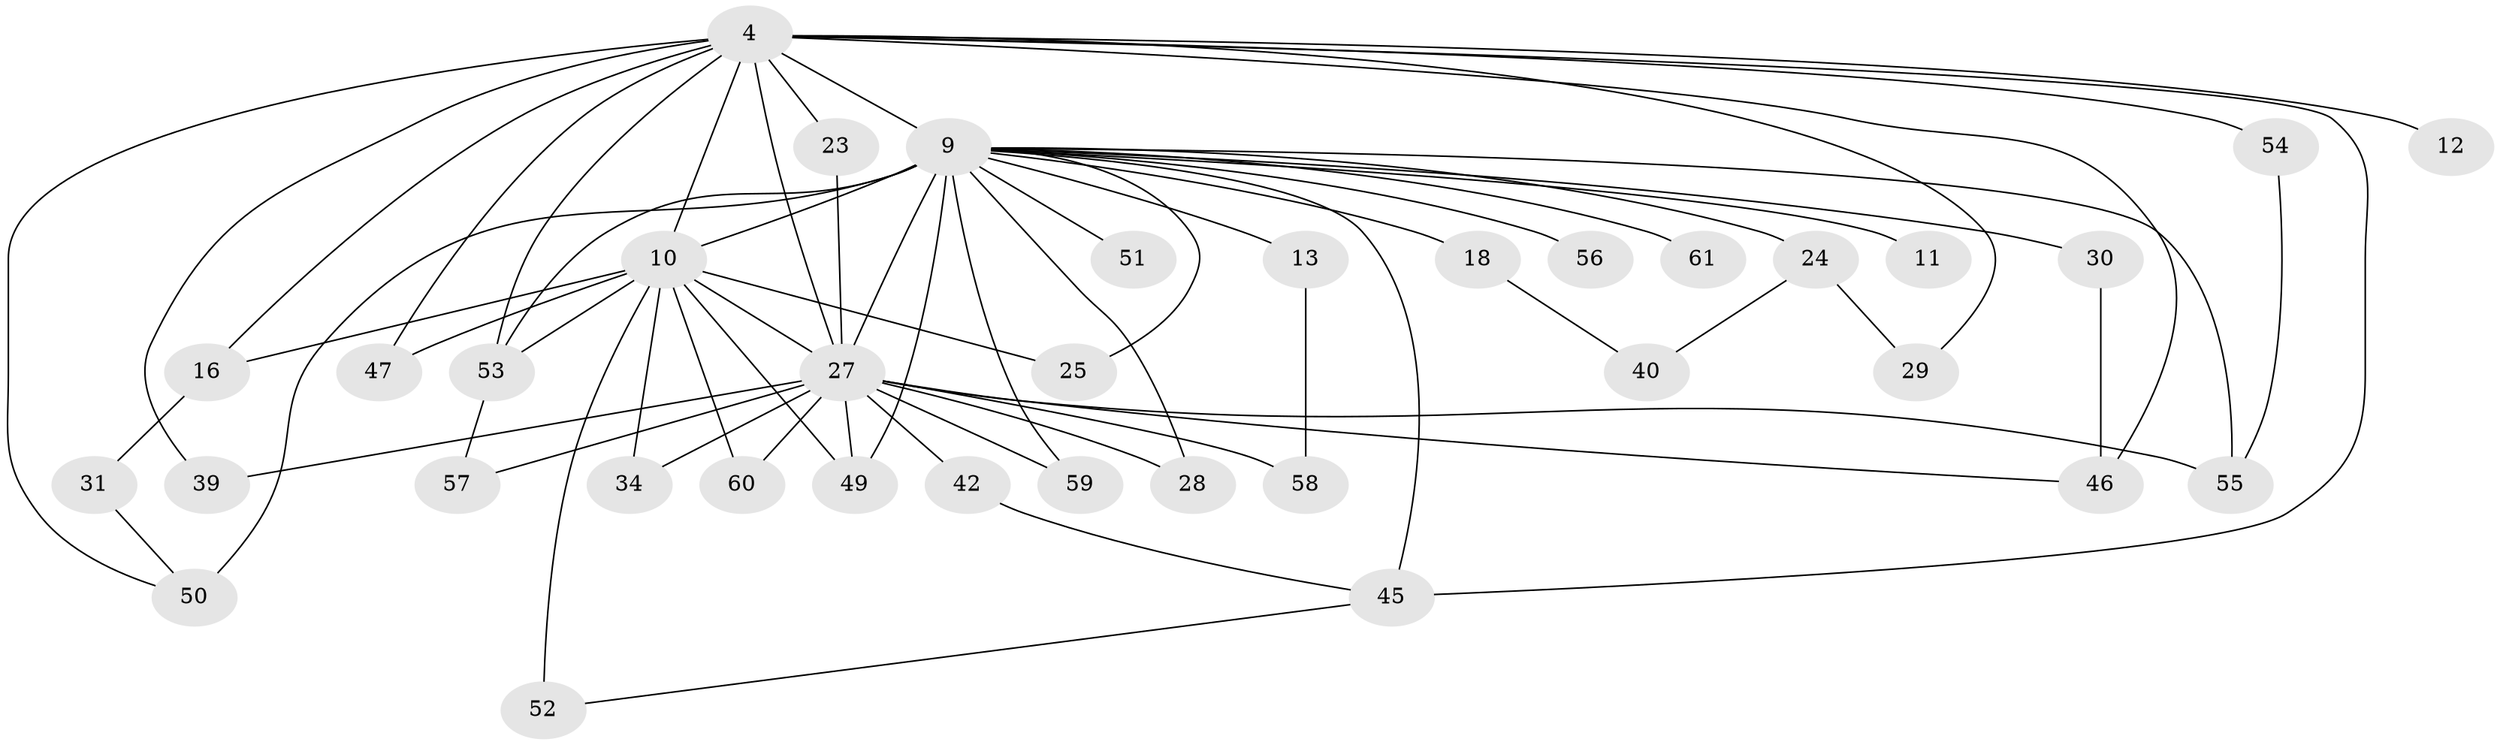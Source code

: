 // original degree distribution, {18: 0.03278688524590164, 14: 0.01639344262295082, 17: 0.06557377049180328, 16: 0.03278688524590164, 13: 0.01639344262295082, 2: 0.4918032786885246, 3: 0.22950819672131148, 4: 0.09836065573770492, 5: 0.01639344262295082}
// Generated by graph-tools (version 1.1) at 2025/47/03/04/25 21:47:22]
// undirected, 36 vertices, 64 edges
graph export_dot {
graph [start="1"]
  node [color=gray90,style=filled];
  4 [super="+3"];
  9 [super="+1+7"];
  10 [super="+2"];
  11;
  12;
  13;
  16 [super="+14"];
  18;
  23;
  24;
  25;
  27 [super="+8"];
  28 [super="+19"];
  29;
  30;
  31;
  34;
  39;
  40;
  42;
  45 [super="+41+35"];
  46 [super="+43"];
  47;
  49 [super="+48"];
  50 [super="+17"];
  51;
  52 [super="+26"];
  53 [super="+21+38"];
  54;
  55 [super="+37"];
  56;
  57;
  58 [super="+33"];
  59 [super="+44"];
  60;
  61;
  4 -- 9 [weight=8];
  4 -- 10 [weight=4];
  4 -- 12 [weight=2];
  4 -- 16 [weight=2];
  4 -- 23;
  4 -- 39;
  4 -- 47;
  4 -- 53 [weight=4];
  4 -- 54;
  4 -- 29;
  4 -- 50;
  4 -- 27 [weight=4];
  4 -- 45;
  4 -- 46;
  9 -- 10 [weight=8];
  9 -- 11 [weight=2];
  9 -- 13 [weight=2];
  9 -- 18 [weight=2];
  9 -- 24 [weight=2];
  9 -- 28 [weight=2];
  9 -- 51 [weight=2];
  9 -- 59 [weight=2];
  9 -- 61 [weight=2];
  9 -- 30 [weight=2];
  9 -- 56 [weight=2];
  9 -- 55;
  9 -- 45 [weight=4];
  9 -- 50 [weight=2];
  9 -- 25;
  9 -- 27 [weight=9];
  9 -- 53;
  9 -- 49;
  10 -- 25;
  10 -- 34;
  10 -- 47;
  10 -- 52 [weight=2];
  10 -- 60;
  10 -- 16;
  10 -- 27 [weight=4];
  10 -- 53;
  10 -- 49;
  13 -- 58;
  16 -- 31;
  18 -- 40;
  23 -- 27;
  24 -- 29;
  24 -- 40;
  27 -- 28;
  27 -- 34;
  27 -- 39;
  27 -- 42;
  27 -- 46;
  27 -- 49 [weight=2];
  27 -- 55 [weight=2];
  27 -- 57;
  27 -- 58 [weight=2];
  27 -- 59;
  27 -- 60;
  30 -- 46;
  31 -- 50;
  42 -- 45;
  45 -- 52;
  53 -- 57;
  54 -- 55;
}
